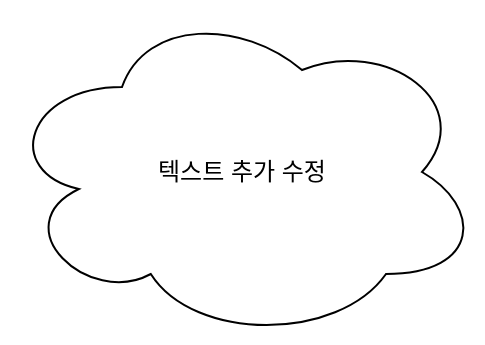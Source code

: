 <mxfile version="26.1.1">
  <diagram name="페이지-1" id="OeCyKHoE4q5BW9OCR8bn">
    <mxGraphModel dx="1098" dy="828" grid="1" gridSize="10" guides="1" tooltips="1" connect="1" arrows="1" fold="1" page="1" pageScale="1" pageWidth="827" pageHeight="1169" math="0" shadow="0">
      <root>
        <mxCell id="0" />
        <mxCell id="1" parent="0" />
        <mxCell id="zIqFEHPBbhOG1Luk2aQ4-5" value="텍스트 추가 수정" style="ellipse;shape=cloud;whiteSpace=wrap;html=1;" parent="1" vertex="1">
          <mxGeometry y="120" width="240" height="170" as="geometry" />
        </mxCell>
      </root>
    </mxGraphModel>
  </diagram>
</mxfile>
